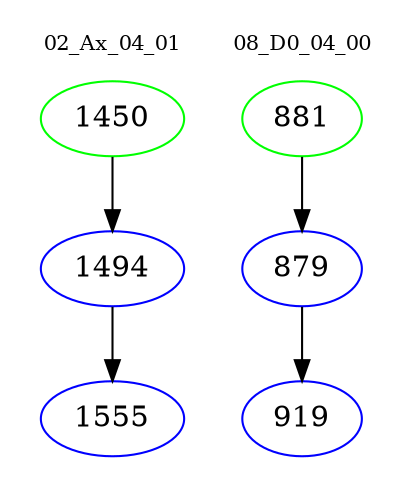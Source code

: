 digraph{
subgraph cluster_0 {
color = white
label = "02_Ax_04_01";
fontsize=10;
T0_1450 [label="1450", color="green"]
T0_1450 -> T0_1494 [color="black"]
T0_1494 [label="1494", color="blue"]
T0_1494 -> T0_1555 [color="black"]
T0_1555 [label="1555", color="blue"]
}
subgraph cluster_1 {
color = white
label = "08_D0_04_00";
fontsize=10;
T1_881 [label="881", color="green"]
T1_881 -> T1_879 [color="black"]
T1_879 [label="879", color="blue"]
T1_879 -> T1_919 [color="black"]
T1_919 [label="919", color="blue"]
}
}
